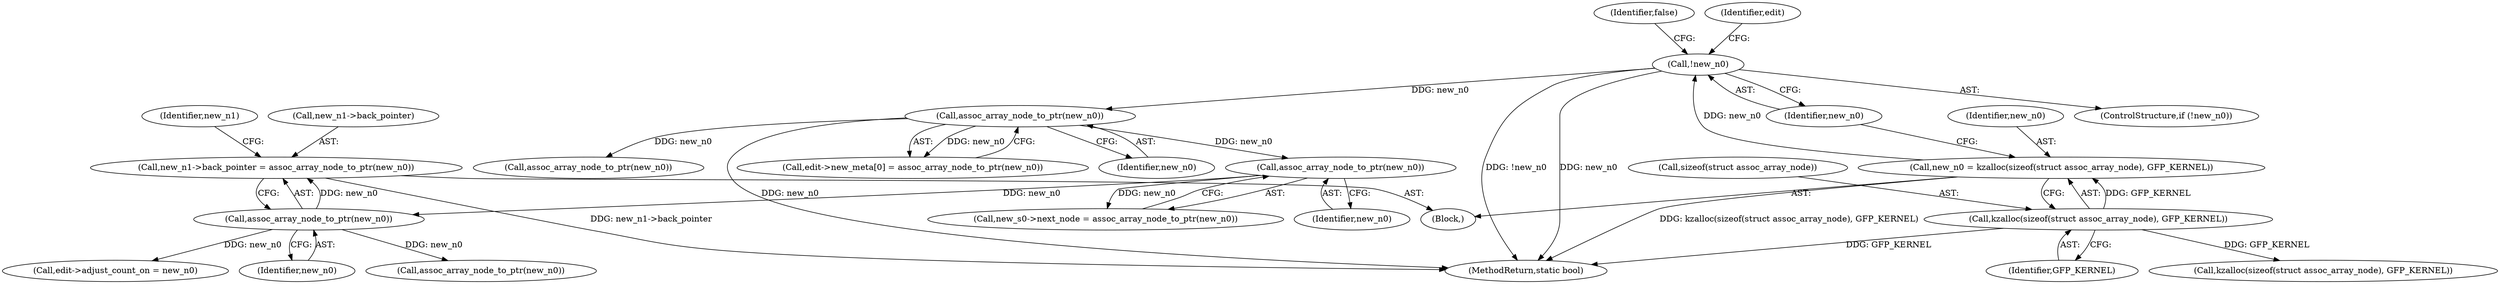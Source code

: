 digraph "0_linux_ea6789980fdaa610d7eb63602c746bf6ec70cd2b@pointer" {
"1000983" [label="(Call,new_n1->back_pointer = assoc_array_node_to_ptr(new_n0))"];
"1000987" [label="(Call,assoc_array_node_to_ptr(new_n0))"];
"1000970" [label="(Call,assoc_array_node_to_ptr(new_n0))"];
"1000279" [label="(Call,assoc_array_node_to_ptr(new_n0))"];
"1000269" [label="(Call,!new_n0)"];
"1000262" [label="(Call,new_n0 = kzalloc(sizeof(struct assoc_array_node), GFP_KERNEL))"];
"1000264" [label="(Call,kzalloc(sizeof(struct assoc_array_node), GFP_KERNEL))"];
"1000987" [label="(Call,assoc_array_node_to_ptr(new_n0))"];
"1000279" [label="(Call,assoc_array_node_to_ptr(new_n0))"];
"1000983" [label="(Call,new_n1->back_pointer = assoc_array_node_to_ptr(new_n0))"];
"1000971" [label="(Identifier,new_n0)"];
"1000267" [label="(Identifier,GFP_KERNEL)"];
"1000273" [label="(Call,edit->new_meta[0] = assoc_array_node_to_ptr(new_n0))"];
"1000270" [label="(Identifier,new_n0)"];
"1001112" [label="(MethodReturn,static bool)"];
"1000695" [label="(Call,edit->adjust_count_on = new_n0)"];
"1000970" [label="(Call,assoc_array_node_to_ptr(new_n0))"];
"1000984" [label="(Call,new_n1->back_pointer)"];
"1000264" [label="(Call,kzalloc(sizeof(struct assoc_array_node), GFP_KERNEL))"];
"1000726" [label="(Call,assoc_array_node_to_ptr(new_n0))"];
"1000966" [label="(Call,new_s0->next_node = assoc_array_node_to_ptr(new_n0))"];
"1000988" [label="(Identifier,new_n0)"];
"1000265" [label="(Call,sizeof(struct assoc_array_node))"];
"1000991" [label="(Identifier,new_n1)"];
"1000269" [label="(Call,!new_n0)"];
"1000272" [label="(Identifier,false)"];
"1000268" [label="(ControlStructure,if (!new_n0))"];
"1000263" [label="(Identifier,new_n0)"];
"1000283" [label="(Call,kzalloc(sizeof(struct assoc_array_node), GFP_KERNEL))"];
"1000280" [label="(Identifier,new_n0)"];
"1000276" [label="(Identifier,edit)"];
"1000262" [label="(Call,new_n0 = kzalloc(sizeof(struct assoc_array_node), GFP_KERNEL))"];
"1000121" [label="(Block,)"];
"1000425" [label="(Call,assoc_array_node_to_ptr(new_n0))"];
"1000983" -> "1000121"  [label="AST: "];
"1000983" -> "1000987"  [label="CFG: "];
"1000984" -> "1000983"  [label="AST: "];
"1000987" -> "1000983"  [label="AST: "];
"1000991" -> "1000983"  [label="CFG: "];
"1000983" -> "1001112"  [label="DDG: new_n1->back_pointer"];
"1000987" -> "1000983"  [label="DDG: new_n0"];
"1000987" -> "1000988"  [label="CFG: "];
"1000988" -> "1000987"  [label="AST: "];
"1000987" -> "1000695"  [label="DDG: new_n0"];
"1000987" -> "1000726"  [label="DDG: new_n0"];
"1000970" -> "1000987"  [label="DDG: new_n0"];
"1000970" -> "1000966"  [label="AST: "];
"1000970" -> "1000971"  [label="CFG: "];
"1000971" -> "1000970"  [label="AST: "];
"1000966" -> "1000970"  [label="CFG: "];
"1000970" -> "1000966"  [label="DDG: new_n0"];
"1000279" -> "1000970"  [label="DDG: new_n0"];
"1000279" -> "1000273"  [label="AST: "];
"1000279" -> "1000280"  [label="CFG: "];
"1000280" -> "1000279"  [label="AST: "];
"1000273" -> "1000279"  [label="CFG: "];
"1000279" -> "1001112"  [label="DDG: new_n0"];
"1000279" -> "1000273"  [label="DDG: new_n0"];
"1000269" -> "1000279"  [label="DDG: new_n0"];
"1000279" -> "1000425"  [label="DDG: new_n0"];
"1000269" -> "1000268"  [label="AST: "];
"1000269" -> "1000270"  [label="CFG: "];
"1000270" -> "1000269"  [label="AST: "];
"1000272" -> "1000269"  [label="CFG: "];
"1000276" -> "1000269"  [label="CFG: "];
"1000269" -> "1001112"  [label="DDG: !new_n0"];
"1000269" -> "1001112"  [label="DDG: new_n0"];
"1000262" -> "1000269"  [label="DDG: new_n0"];
"1000262" -> "1000121"  [label="AST: "];
"1000262" -> "1000264"  [label="CFG: "];
"1000263" -> "1000262"  [label="AST: "];
"1000264" -> "1000262"  [label="AST: "];
"1000270" -> "1000262"  [label="CFG: "];
"1000262" -> "1001112"  [label="DDG: kzalloc(sizeof(struct assoc_array_node), GFP_KERNEL)"];
"1000264" -> "1000262"  [label="DDG: GFP_KERNEL"];
"1000264" -> "1000267"  [label="CFG: "];
"1000265" -> "1000264"  [label="AST: "];
"1000267" -> "1000264"  [label="AST: "];
"1000264" -> "1001112"  [label="DDG: GFP_KERNEL"];
"1000264" -> "1000283"  [label="DDG: GFP_KERNEL"];
}
